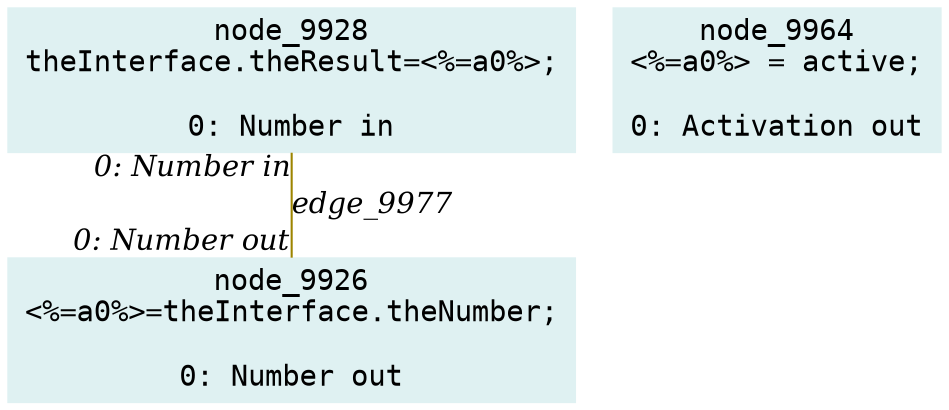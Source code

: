 digraph g{node_9926 [shape="box", style="filled", color="#dff1f2", fontname="Courier", label="node_9926
<%=a0%>=theInterface.theNumber;

0: Number out" ]
node_9928 [shape="box", style="filled", color="#dff1f2", fontname="Courier", label="node_9928
theInterface.theResult=<%=a0%>;

0: Number in" ]
node_9964 [shape="box", style="filled", color="#dff1f2", fontname="Courier", label="node_9964
<%=a0%> = active;

0: Activation out" ]
node_9928 -> node_9926 [dir=none, arrowHead=none, fontname="Times-Italic", arrowsize=1, color="#9d8400", label="edge_9977",  headlabel="0: Number out", taillabel="0: Number in" ]
}